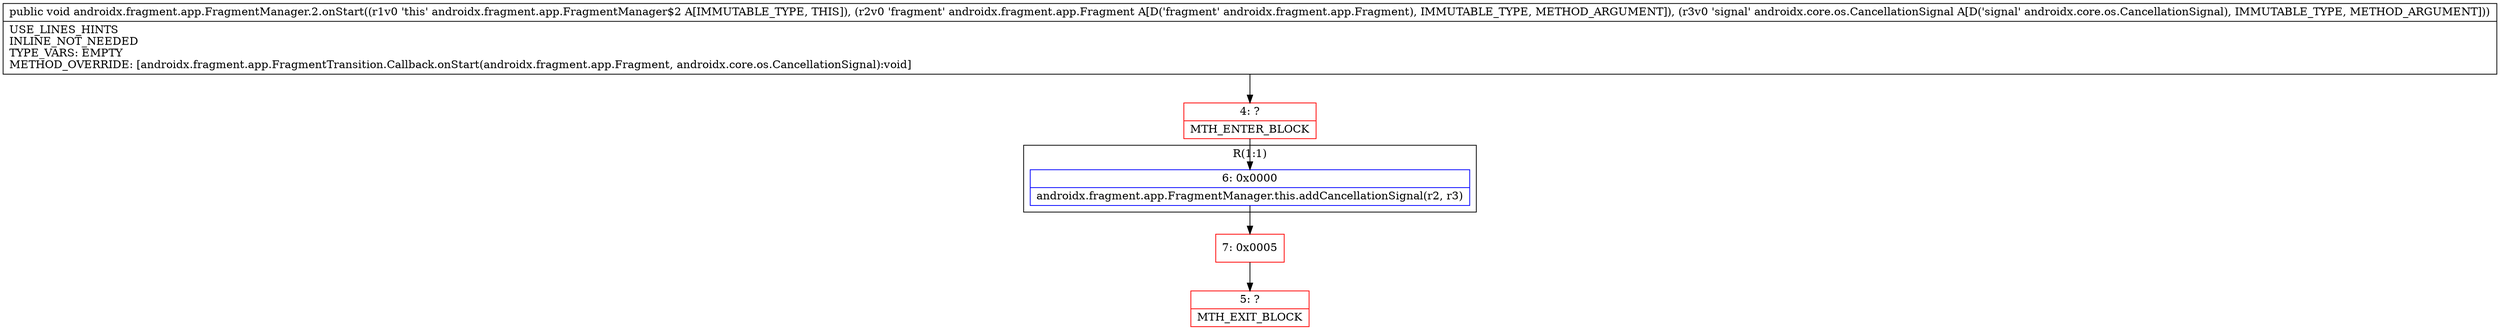 digraph "CFG forandroidx.fragment.app.FragmentManager.2.onStart(Landroidx\/fragment\/app\/Fragment;Landroidx\/core\/os\/CancellationSignal;)V" {
subgraph cluster_Region_1314425358 {
label = "R(1:1)";
node [shape=record,color=blue];
Node_6 [shape=record,label="{6\:\ 0x0000|androidx.fragment.app.FragmentManager.this.addCancellationSignal(r2, r3)\l}"];
}
Node_4 [shape=record,color=red,label="{4\:\ ?|MTH_ENTER_BLOCK\l}"];
Node_7 [shape=record,color=red,label="{7\:\ 0x0005}"];
Node_5 [shape=record,color=red,label="{5\:\ ?|MTH_EXIT_BLOCK\l}"];
MethodNode[shape=record,label="{public void androidx.fragment.app.FragmentManager.2.onStart((r1v0 'this' androidx.fragment.app.FragmentManager$2 A[IMMUTABLE_TYPE, THIS]), (r2v0 'fragment' androidx.fragment.app.Fragment A[D('fragment' androidx.fragment.app.Fragment), IMMUTABLE_TYPE, METHOD_ARGUMENT]), (r3v0 'signal' androidx.core.os.CancellationSignal A[D('signal' androidx.core.os.CancellationSignal), IMMUTABLE_TYPE, METHOD_ARGUMENT]))  | USE_LINES_HINTS\lINLINE_NOT_NEEDED\lTYPE_VARS: EMPTY\lMETHOD_OVERRIDE: [androidx.fragment.app.FragmentTransition.Callback.onStart(androidx.fragment.app.Fragment, androidx.core.os.CancellationSignal):void]\l}"];
MethodNode -> Node_4;Node_6 -> Node_7;
Node_4 -> Node_6;
Node_7 -> Node_5;
}

